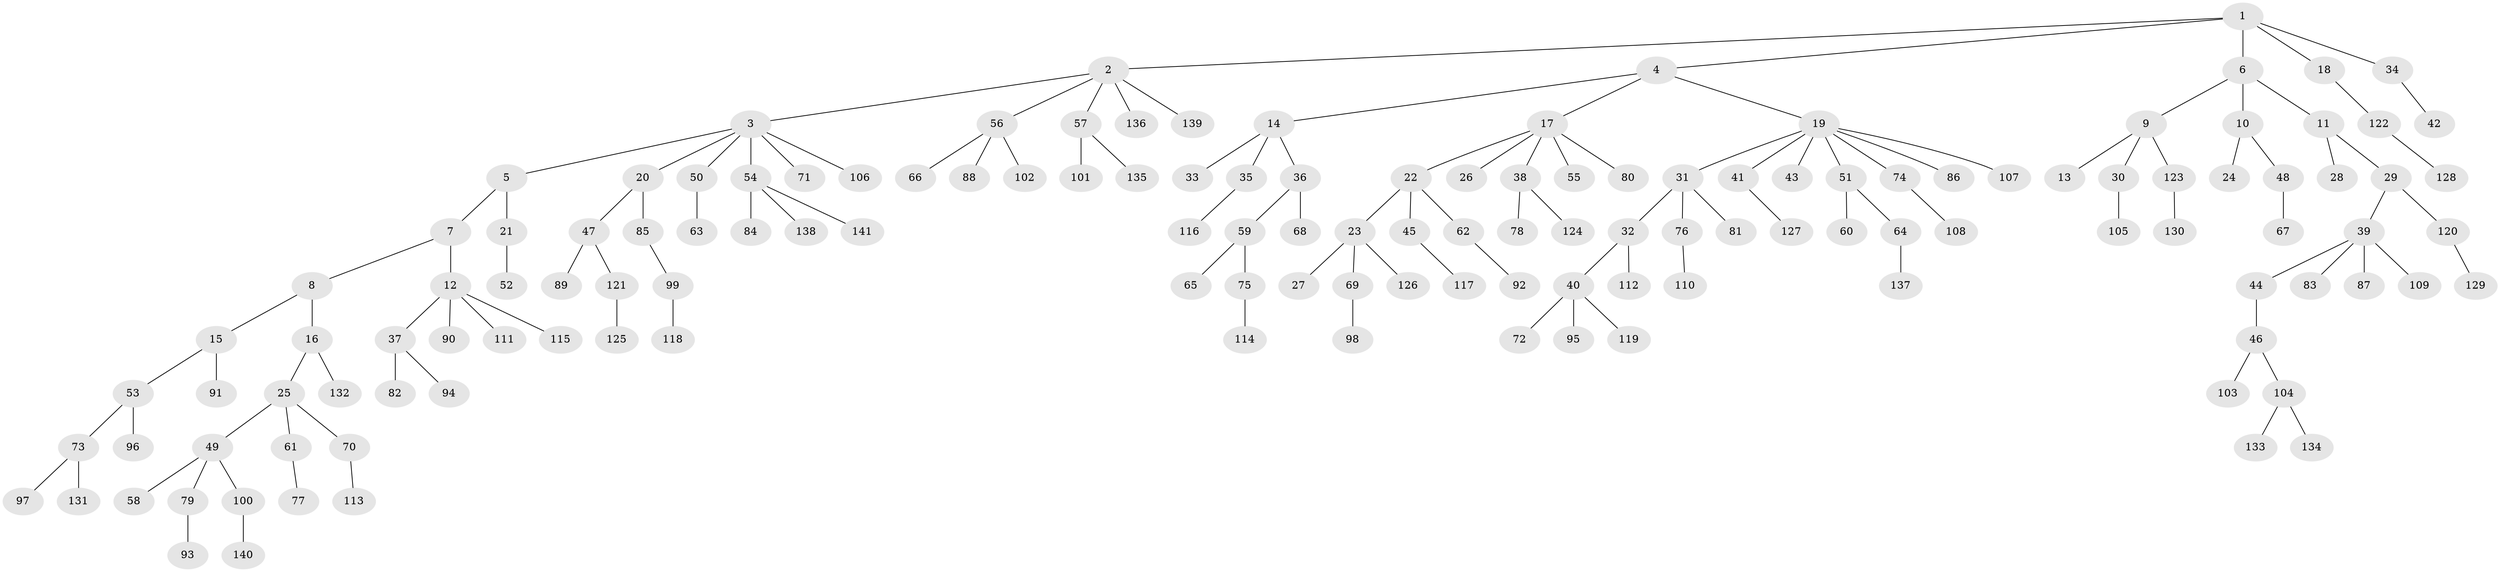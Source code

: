 // Generated by graph-tools (version 1.1) at 2025/15/03/09/25 04:15:27]
// undirected, 141 vertices, 140 edges
graph export_dot {
graph [start="1"]
  node [color=gray90,style=filled];
  1;
  2;
  3;
  4;
  5;
  6;
  7;
  8;
  9;
  10;
  11;
  12;
  13;
  14;
  15;
  16;
  17;
  18;
  19;
  20;
  21;
  22;
  23;
  24;
  25;
  26;
  27;
  28;
  29;
  30;
  31;
  32;
  33;
  34;
  35;
  36;
  37;
  38;
  39;
  40;
  41;
  42;
  43;
  44;
  45;
  46;
  47;
  48;
  49;
  50;
  51;
  52;
  53;
  54;
  55;
  56;
  57;
  58;
  59;
  60;
  61;
  62;
  63;
  64;
  65;
  66;
  67;
  68;
  69;
  70;
  71;
  72;
  73;
  74;
  75;
  76;
  77;
  78;
  79;
  80;
  81;
  82;
  83;
  84;
  85;
  86;
  87;
  88;
  89;
  90;
  91;
  92;
  93;
  94;
  95;
  96;
  97;
  98;
  99;
  100;
  101;
  102;
  103;
  104;
  105;
  106;
  107;
  108;
  109;
  110;
  111;
  112;
  113;
  114;
  115;
  116;
  117;
  118;
  119;
  120;
  121;
  122;
  123;
  124;
  125;
  126;
  127;
  128;
  129;
  130;
  131;
  132;
  133;
  134;
  135;
  136;
  137;
  138;
  139;
  140;
  141;
  1 -- 2;
  1 -- 4;
  1 -- 6;
  1 -- 18;
  1 -- 34;
  2 -- 3;
  2 -- 56;
  2 -- 57;
  2 -- 136;
  2 -- 139;
  3 -- 5;
  3 -- 20;
  3 -- 50;
  3 -- 54;
  3 -- 71;
  3 -- 106;
  4 -- 14;
  4 -- 17;
  4 -- 19;
  5 -- 7;
  5 -- 21;
  6 -- 9;
  6 -- 10;
  6 -- 11;
  7 -- 8;
  7 -- 12;
  8 -- 15;
  8 -- 16;
  9 -- 13;
  9 -- 30;
  9 -- 123;
  10 -- 24;
  10 -- 48;
  11 -- 28;
  11 -- 29;
  12 -- 37;
  12 -- 90;
  12 -- 111;
  12 -- 115;
  14 -- 33;
  14 -- 35;
  14 -- 36;
  15 -- 53;
  15 -- 91;
  16 -- 25;
  16 -- 132;
  17 -- 22;
  17 -- 26;
  17 -- 38;
  17 -- 55;
  17 -- 80;
  18 -- 122;
  19 -- 31;
  19 -- 41;
  19 -- 43;
  19 -- 51;
  19 -- 74;
  19 -- 86;
  19 -- 107;
  20 -- 47;
  20 -- 85;
  21 -- 52;
  22 -- 23;
  22 -- 45;
  22 -- 62;
  23 -- 27;
  23 -- 69;
  23 -- 126;
  25 -- 49;
  25 -- 61;
  25 -- 70;
  29 -- 39;
  29 -- 120;
  30 -- 105;
  31 -- 32;
  31 -- 76;
  31 -- 81;
  32 -- 40;
  32 -- 112;
  34 -- 42;
  35 -- 116;
  36 -- 59;
  36 -- 68;
  37 -- 82;
  37 -- 94;
  38 -- 78;
  38 -- 124;
  39 -- 44;
  39 -- 83;
  39 -- 87;
  39 -- 109;
  40 -- 72;
  40 -- 95;
  40 -- 119;
  41 -- 127;
  44 -- 46;
  45 -- 117;
  46 -- 103;
  46 -- 104;
  47 -- 89;
  47 -- 121;
  48 -- 67;
  49 -- 58;
  49 -- 79;
  49 -- 100;
  50 -- 63;
  51 -- 60;
  51 -- 64;
  53 -- 73;
  53 -- 96;
  54 -- 84;
  54 -- 138;
  54 -- 141;
  56 -- 66;
  56 -- 88;
  56 -- 102;
  57 -- 101;
  57 -- 135;
  59 -- 65;
  59 -- 75;
  61 -- 77;
  62 -- 92;
  64 -- 137;
  69 -- 98;
  70 -- 113;
  73 -- 97;
  73 -- 131;
  74 -- 108;
  75 -- 114;
  76 -- 110;
  79 -- 93;
  85 -- 99;
  99 -- 118;
  100 -- 140;
  104 -- 133;
  104 -- 134;
  120 -- 129;
  121 -- 125;
  122 -- 128;
  123 -- 130;
}
